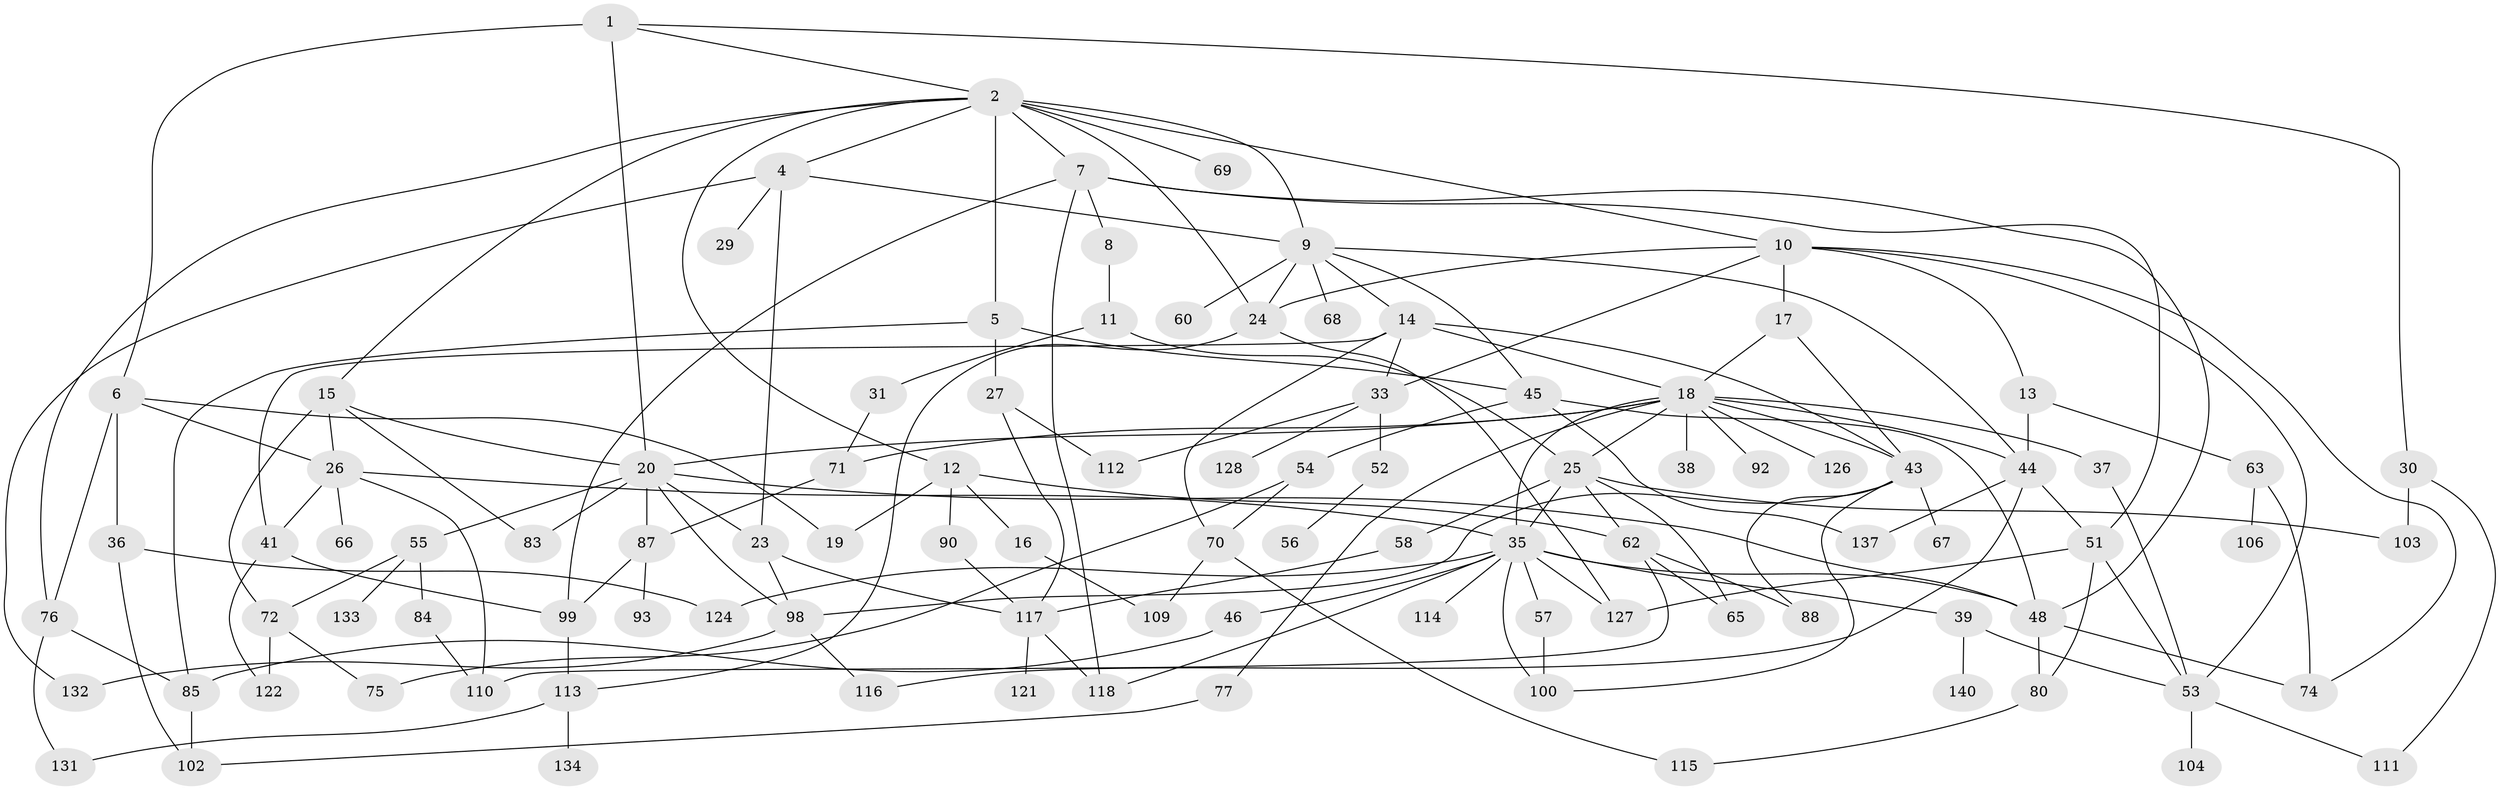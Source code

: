 // original degree distribution, {4: 0.11347517730496454, 5: 0.09929078014184398, 9: 0.014184397163120567, 2: 0.3049645390070922, 6: 0.06382978723404255, 3: 0.22695035460992907, 1: 0.1702127659574468, 10: 0.0070921985815602835}
// Generated by graph-tools (version 1.1) at 2025/10/02/27/25 16:10:54]
// undirected, 100 vertices, 169 edges
graph export_dot {
graph [start="1"]
  node [color=gray90,style=filled];
  1;
  2 [super="+3"];
  4;
  5 [super="+78"];
  6 [super="+50"];
  7 [super="+22"];
  8;
  9 [super="+28"];
  10 [super="+97"];
  11;
  12 [super="+119"];
  13;
  14 [super="+82"];
  15;
  16;
  17;
  18 [super="+21"];
  19 [super="+34"];
  20 [super="+40"];
  23 [super="+32"];
  24 [super="+79"];
  25 [super="+86"];
  26 [super="+42"];
  27;
  29;
  30 [super="+91"];
  31;
  33 [super="+139"];
  35 [super="+47"];
  36 [super="+89"];
  37 [super="+61"];
  38;
  39;
  41 [super="+108"];
  43 [super="+59"];
  44;
  45 [super="+123"];
  46;
  48 [super="+49"];
  51;
  52;
  53 [super="+64"];
  54;
  55 [super="+73"];
  56;
  57 [super="+105"];
  58;
  60;
  62 [super="+96"];
  63 [super="+94"];
  65 [super="+107"];
  66;
  67;
  68;
  69;
  70;
  71 [super="+81"];
  72;
  74;
  75;
  76 [super="+95"];
  77;
  80 [super="+135"];
  83;
  84;
  85 [super="+120"];
  87 [super="+130"];
  88;
  90;
  92;
  93;
  98 [super="+125"];
  99 [super="+101"];
  100;
  102 [super="+138"];
  103;
  104;
  106;
  109;
  110;
  111;
  112 [super="+141"];
  113 [super="+129"];
  114;
  115;
  116;
  117 [super="+136"];
  118;
  121;
  122;
  124;
  126;
  127;
  128;
  131;
  132;
  133;
  134;
  137;
  140;
  1 -- 2;
  1 -- 6;
  1 -- 30;
  1 -- 20;
  2 -- 7;
  2 -- 12;
  2 -- 24;
  2 -- 4;
  2 -- 5 [weight=2];
  2 -- 69;
  2 -- 9;
  2 -- 10;
  2 -- 76;
  2 -- 15;
  4 -- 23;
  4 -- 29;
  4 -- 132;
  4 -- 9;
  5 -- 27;
  5 -- 85;
  5 -- 45;
  6 -- 19;
  6 -- 36;
  6 -- 26;
  6 -- 76;
  7 -- 8;
  7 -- 48;
  7 -- 51;
  7 -- 99;
  7 -- 118;
  8 -- 11;
  9 -- 14;
  9 -- 45;
  9 -- 68;
  9 -- 24;
  9 -- 44;
  9 -- 60;
  10 -- 13;
  10 -- 17;
  10 -- 24;
  10 -- 53;
  10 -- 33;
  10 -- 74;
  11 -- 25;
  11 -- 31;
  12 -- 16;
  12 -- 90;
  12 -- 62;
  12 -- 19;
  13 -- 63;
  13 -- 44;
  14 -- 33;
  14 -- 41;
  14 -- 43;
  14 -- 18;
  14 -- 70;
  15 -- 20;
  15 -- 26;
  15 -- 72;
  15 -- 83;
  16 -- 109;
  17 -- 18;
  17 -- 43;
  18 -- 37;
  18 -- 71;
  18 -- 126;
  18 -- 43;
  18 -- 35;
  18 -- 38;
  18 -- 44;
  18 -- 77;
  18 -- 20;
  18 -- 92;
  18 -- 25;
  20 -- 55;
  20 -- 23;
  20 -- 48;
  20 -- 83;
  20 -- 87;
  20 -- 98;
  23 -- 117;
  23 -- 98;
  24 -- 127;
  24 -- 113;
  25 -- 58;
  25 -- 62;
  25 -- 65;
  25 -- 35;
  25 -- 103;
  26 -- 66;
  26 -- 110;
  26 -- 35;
  26 -- 41;
  27 -- 112;
  27 -- 117;
  30 -- 103;
  30 -- 111;
  31 -- 71;
  33 -- 52;
  33 -- 128;
  33 -- 112;
  35 -- 39;
  35 -- 46;
  35 -- 114;
  35 -- 118;
  35 -- 127;
  35 -- 124;
  35 -- 57;
  35 -- 100;
  35 -- 48;
  36 -- 102;
  36 -- 124;
  37 -- 53;
  39 -- 140;
  39 -- 53;
  41 -- 122;
  41 -- 99;
  43 -- 67;
  43 -- 100;
  43 -- 88;
  43 -- 98;
  44 -- 116;
  44 -- 51;
  44 -- 137;
  45 -- 54;
  45 -- 48;
  45 -- 137;
  46 -- 85;
  48 -- 80;
  48 -- 74;
  51 -- 80;
  51 -- 127;
  51 -- 53;
  52 -- 56;
  53 -- 104;
  53 -- 111;
  54 -- 70;
  54 -- 75;
  55 -- 84;
  55 -- 72;
  55 -- 133;
  57 -- 100;
  58 -- 117;
  62 -- 110;
  62 -- 88;
  62 -- 65;
  63 -- 74;
  63 -- 106;
  70 -- 115;
  70 -- 109;
  71 -- 87;
  72 -- 122;
  72 -- 75;
  76 -- 131;
  76 -- 85;
  77 -- 102;
  80 -- 115;
  84 -- 110;
  85 -- 102;
  87 -- 93;
  87 -- 99;
  90 -- 117;
  98 -- 132;
  98 -- 116;
  99 -- 113;
  113 -- 131;
  113 -- 134;
  117 -- 121;
  117 -- 118;
}
